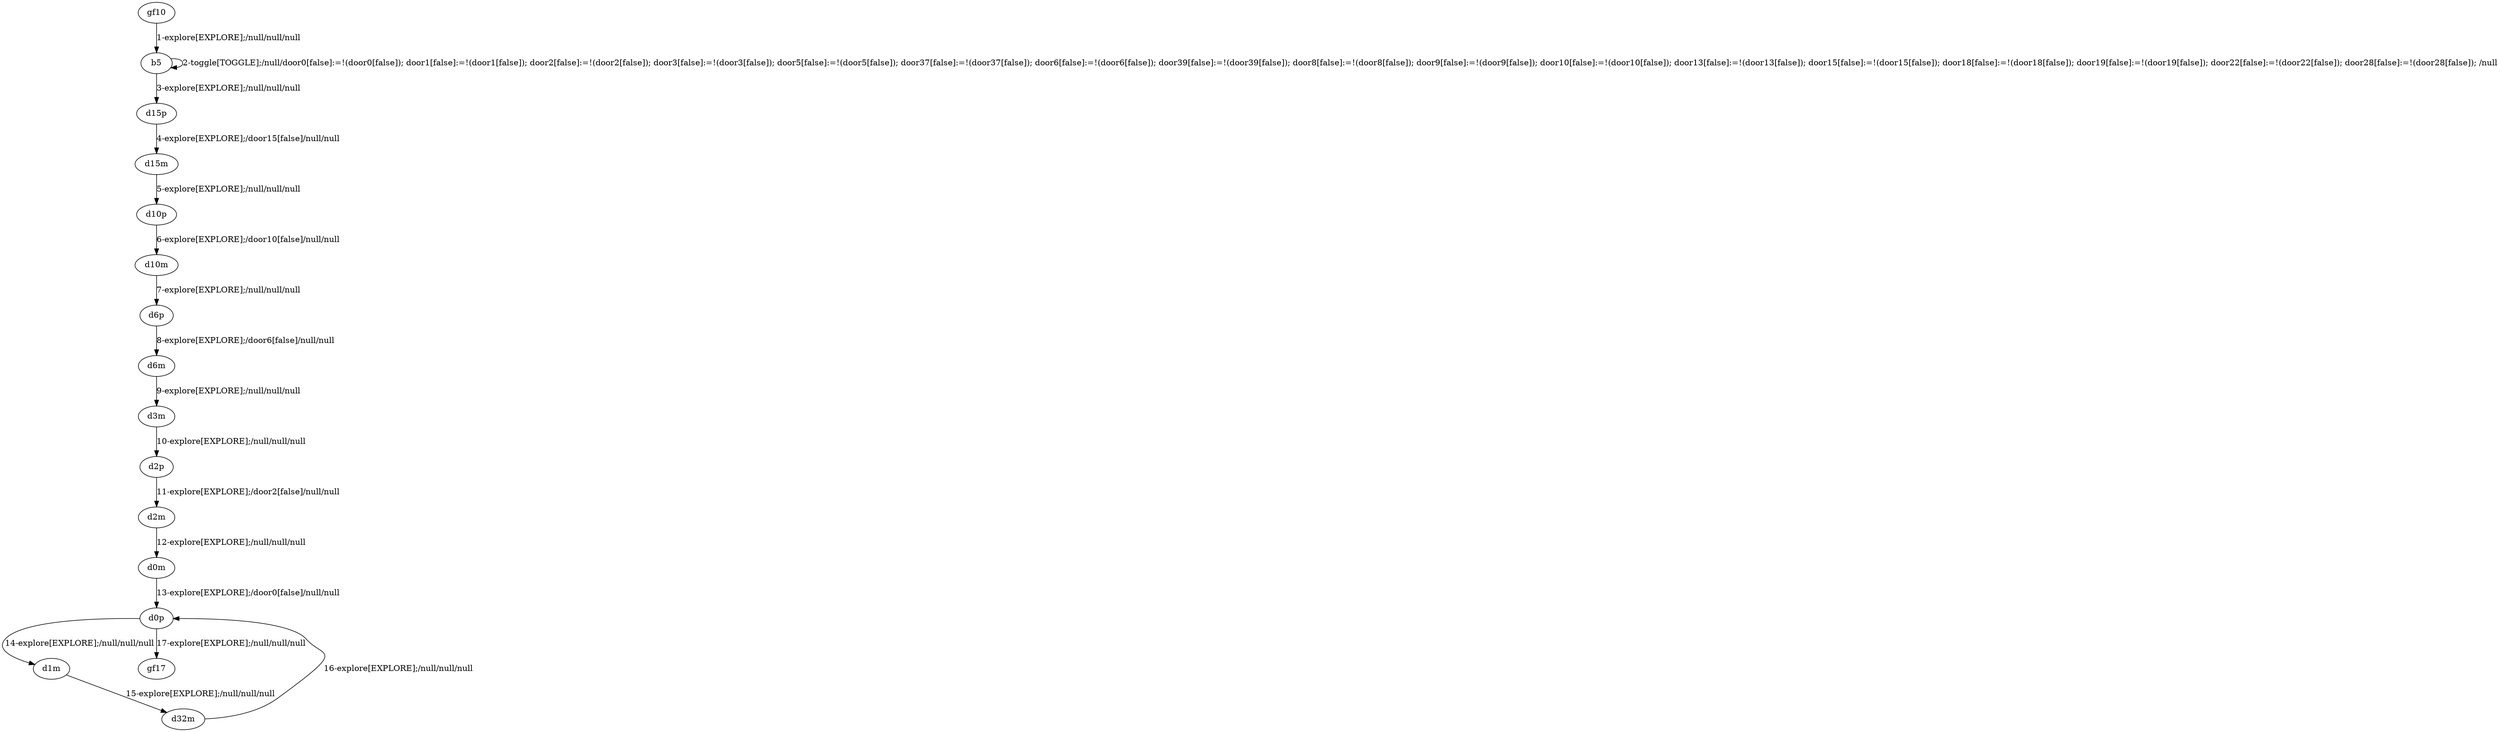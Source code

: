 # Total number of goals covered by this test: 2
# d32m --> d0p
# d0p --> gf17

digraph g {
"gf10" -> "b5" [label = "1-explore[EXPLORE];/null/null/null"];
"b5" -> "b5" [label = "2-toggle[TOGGLE];/null/door0[false]:=!(door0[false]); door1[false]:=!(door1[false]); door2[false]:=!(door2[false]); door3[false]:=!(door3[false]); door5[false]:=!(door5[false]); door37[false]:=!(door37[false]); door6[false]:=!(door6[false]); door39[false]:=!(door39[false]); door8[false]:=!(door8[false]); door9[false]:=!(door9[false]); door10[false]:=!(door10[false]); door13[false]:=!(door13[false]); door15[false]:=!(door15[false]); door18[false]:=!(door18[false]); door19[false]:=!(door19[false]); door22[false]:=!(door22[false]); door28[false]:=!(door28[false]); /null"];
"b5" -> "d15p" [label = "3-explore[EXPLORE];/null/null/null"];
"d15p" -> "d15m" [label = "4-explore[EXPLORE];/door15[false]/null/null"];
"d15m" -> "d10p" [label = "5-explore[EXPLORE];/null/null/null"];
"d10p" -> "d10m" [label = "6-explore[EXPLORE];/door10[false]/null/null"];
"d10m" -> "d6p" [label = "7-explore[EXPLORE];/null/null/null"];
"d6p" -> "d6m" [label = "8-explore[EXPLORE];/door6[false]/null/null"];
"d6m" -> "d3m" [label = "9-explore[EXPLORE];/null/null/null"];
"d3m" -> "d2p" [label = "10-explore[EXPLORE];/null/null/null"];
"d2p" -> "d2m" [label = "11-explore[EXPLORE];/door2[false]/null/null"];
"d2m" -> "d0m" [label = "12-explore[EXPLORE];/null/null/null"];
"d0m" -> "d0p" [label = "13-explore[EXPLORE];/door0[false]/null/null"];
"d0p" -> "d1m" [label = "14-explore[EXPLORE];/null/null/null"];
"d1m" -> "d32m" [label = "15-explore[EXPLORE];/null/null/null"];
"d32m" -> "d0p" [label = "16-explore[EXPLORE];/null/null/null"];
"d0p" -> "gf17" [label = "17-explore[EXPLORE];/null/null/null"];
}